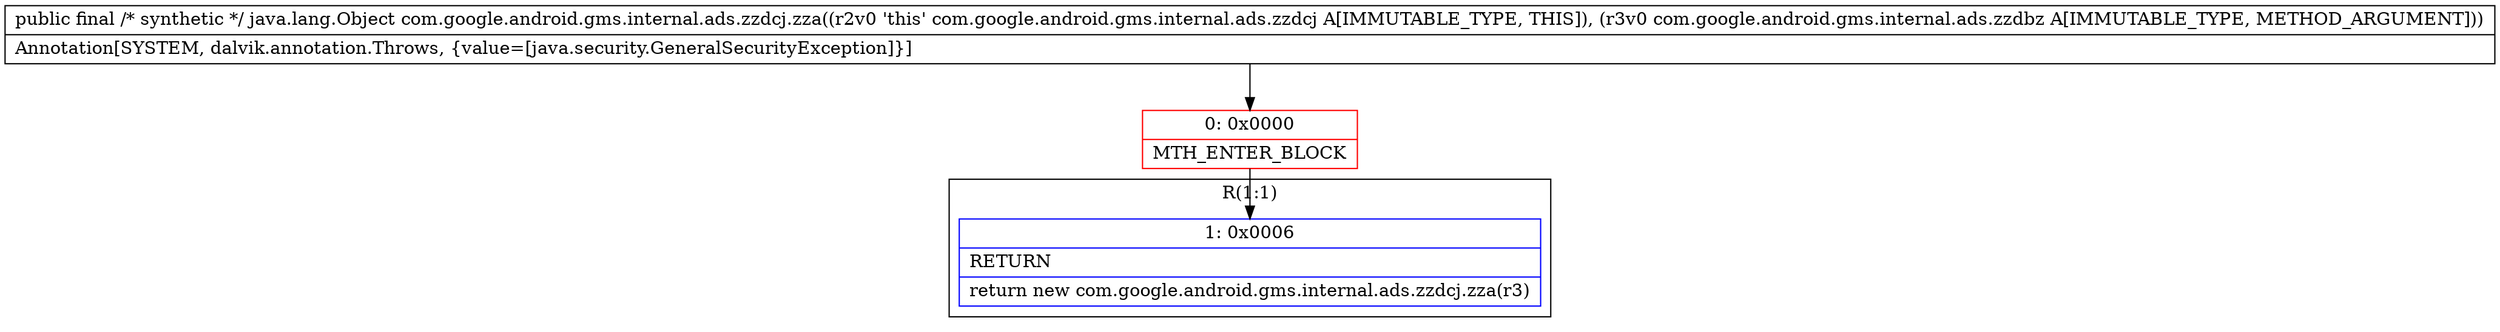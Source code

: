 digraph "CFG forcom.google.android.gms.internal.ads.zzdcj.zza(Lcom\/google\/android\/gms\/internal\/ads\/zzdbz;)Ljava\/lang\/Object;" {
subgraph cluster_Region_1837011397 {
label = "R(1:1)";
node [shape=record,color=blue];
Node_1 [shape=record,label="{1\:\ 0x0006|RETURN\l|return new com.google.android.gms.internal.ads.zzdcj.zza(r3)\l}"];
}
Node_0 [shape=record,color=red,label="{0\:\ 0x0000|MTH_ENTER_BLOCK\l}"];
MethodNode[shape=record,label="{public final \/* synthetic *\/ java.lang.Object com.google.android.gms.internal.ads.zzdcj.zza((r2v0 'this' com.google.android.gms.internal.ads.zzdcj A[IMMUTABLE_TYPE, THIS]), (r3v0 com.google.android.gms.internal.ads.zzdbz A[IMMUTABLE_TYPE, METHOD_ARGUMENT]))  | Annotation[SYSTEM, dalvik.annotation.Throws, \{value=[java.security.GeneralSecurityException]\}]\l}"];
MethodNode -> Node_0;
Node_0 -> Node_1;
}

